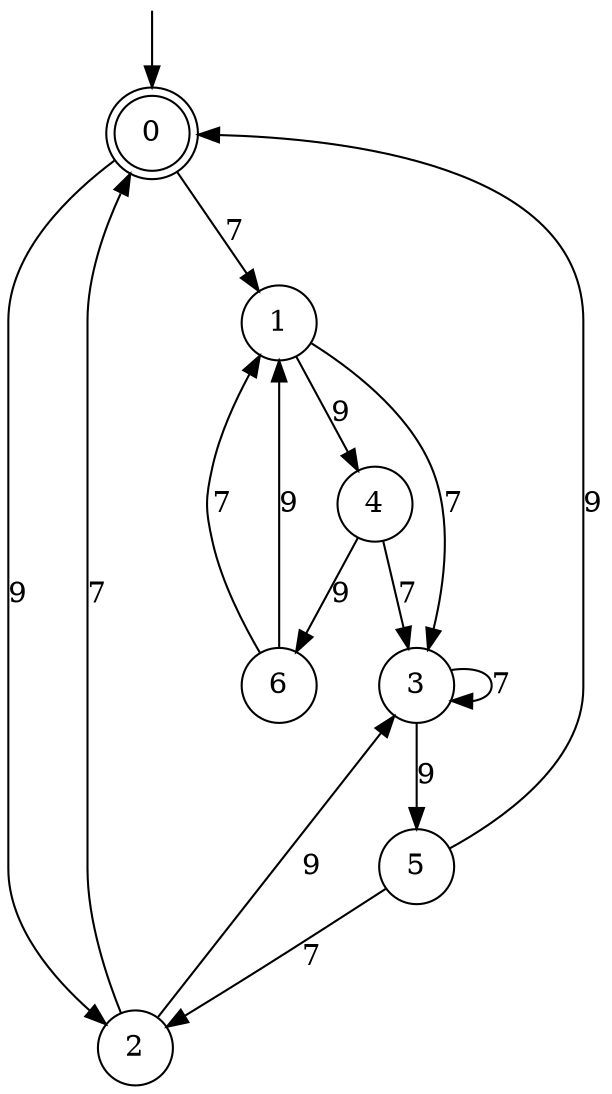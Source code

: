 digraph g {

	s0 [shape="doublecircle" label="0"];
	s1 [shape="circle" label="1"];
	s2 [shape="circle" label="2"];
	s3 [shape="circle" label="3"];
	s4 [shape="circle" label="4"];
	s5 [shape="circle" label="5"];
	s6 [shape="circle" label="6"];
	s0 -> s1 [label="7"];
	s0 -> s2 [label="9"];
	s1 -> s3 [label="7"];
	s1 -> s4 [label="9"];
	s2 -> s0 [label="7"];
	s2 -> s3 [label="9"];
	s3 -> s3 [label="7"];
	s3 -> s5 [label="9"];
	s4 -> s3 [label="7"];
	s4 -> s6 [label="9"];
	s5 -> s2 [label="7"];
	s5 -> s0 [label="9"];
	s6 -> s1 [label="7"];
	s6 -> s1 [label="9"];

__start0 [label="" shape="none" width="0" height="0"];
__start0 -> s0;

}
